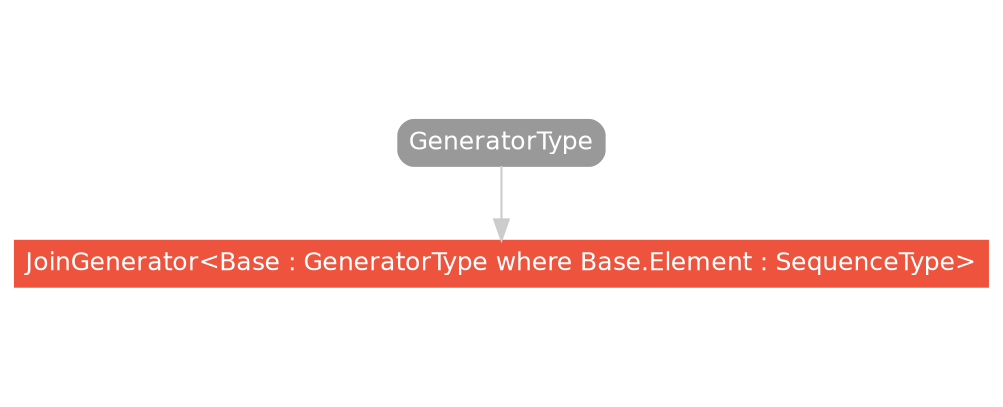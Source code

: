 strict digraph "JoinGenerator<Base : GeneratorType where Base.Element : SequenceType> - Type Hierarchy - SwiftDoc.org" {
    pad="0.1,0.8"
    node [shape=box, style="filled,rounded", color="#999999", fillcolor="#999999", fontcolor=white, fontname=Helvetica, fontnames="Helvetica,sansserif", fontsize=12, margin="0.07,0.05", height="0.3"]
    edge [color="#cccccc"]
    "GeneratorType" [URL="/protocol/GeneratorType/"]
    "JoinGenerator<Base : GeneratorType where Base.Element : SequenceType>" [URL="/type/JoinGenerator/", style="filled", fillcolor="#ee543d", color="#ee543d"]    "GeneratorType" -> "JoinGenerator<Base : GeneratorType where Base.Element : SequenceType>"
    subgraph Types {
        rank = max; "JoinGenerator<Base : GeneratorType where Base.Element : SequenceType>";
    }
}
